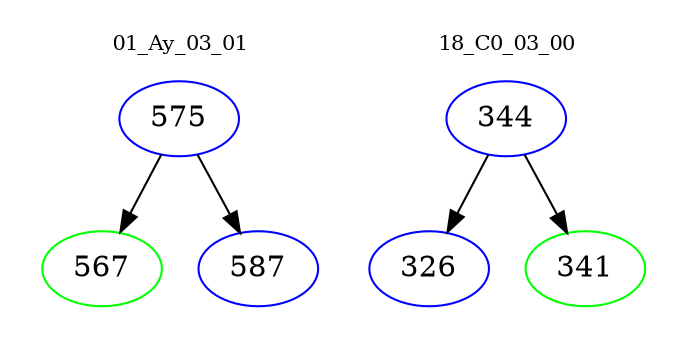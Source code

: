 digraph{
subgraph cluster_0 {
color = white
label = "01_Ay_03_01";
fontsize=10;
T0_575 [label="575", color="blue"]
T0_575 -> T0_567 [color="black"]
T0_567 [label="567", color="green"]
T0_575 -> T0_587 [color="black"]
T0_587 [label="587", color="blue"]
}
subgraph cluster_1 {
color = white
label = "18_C0_03_00";
fontsize=10;
T1_344 [label="344", color="blue"]
T1_344 -> T1_326 [color="black"]
T1_326 [label="326", color="blue"]
T1_344 -> T1_341 [color="black"]
T1_341 [label="341", color="green"]
}
}
